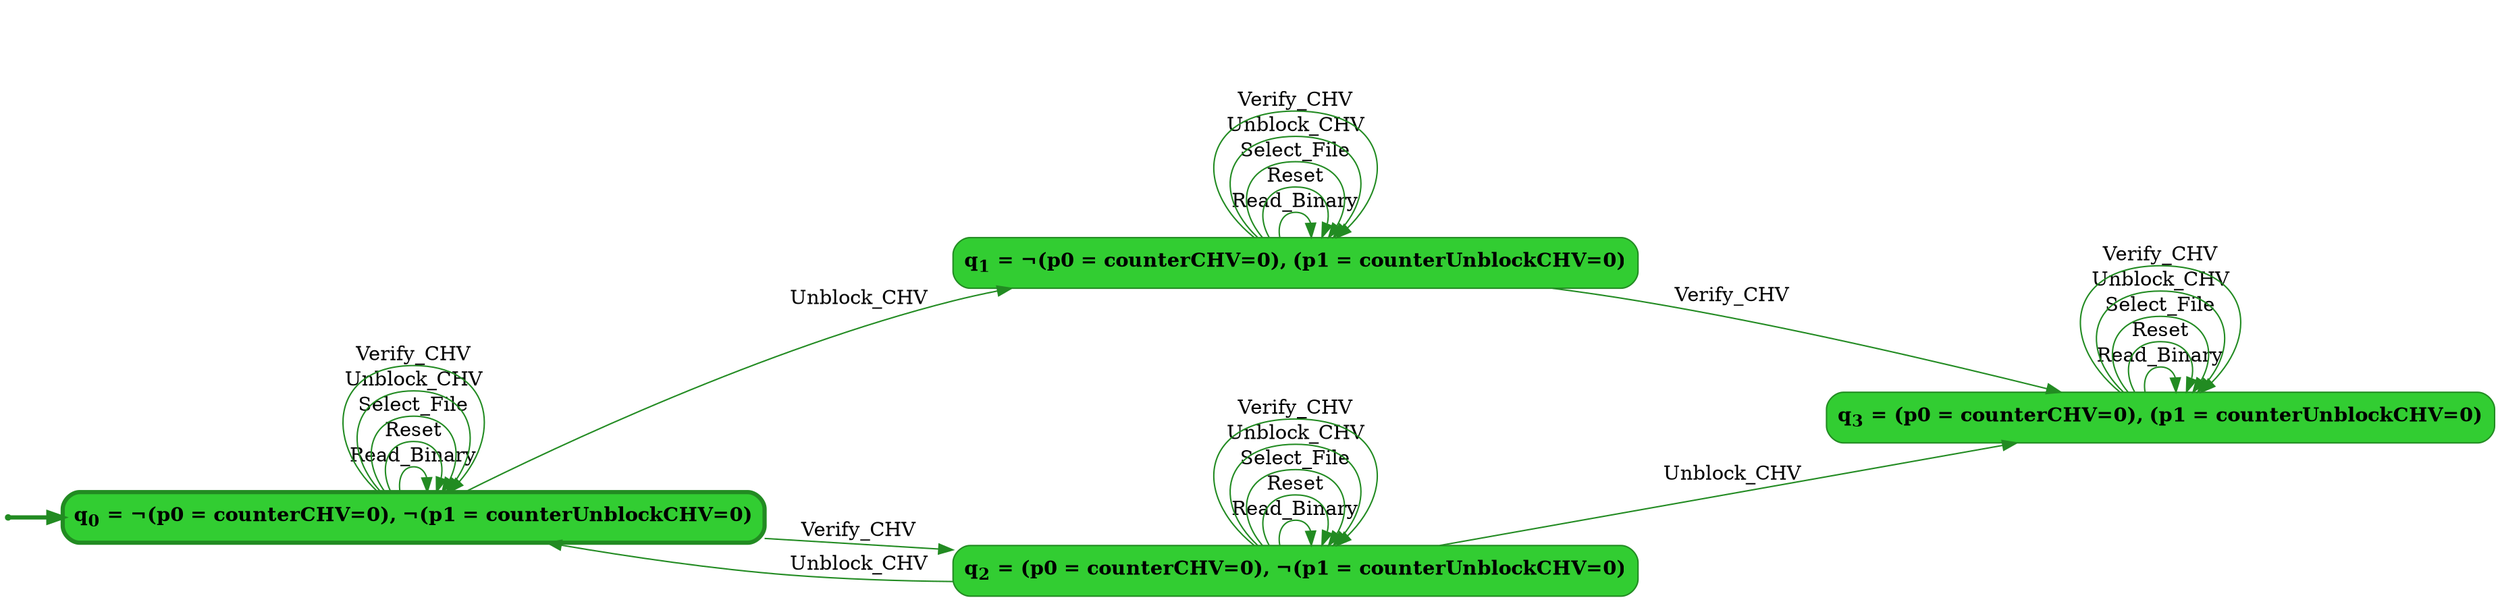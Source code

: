 digraph g {

	rankdir="LR"

	__invisible__[shape="point", color="forestgreen"]
	q0[label=<<b>q<sub>0</sub> = ¬(p0 = counterCHV=0), ¬(p1 = counterUnblockCHV=0)</b>>, shape="box", style="rounded, filled", fillcolor="limegreen", color="forestgreen", penwidth=3] // Initial
	q1[label=<<b>q<sub>1</sub> = ¬(p0 = counterCHV=0), (p1 = counterUnblockCHV=0)</b>>, shape="box", style="rounded, filled", fillcolor="limegreen", color="forestgreen"]
	q3[label=<<b>q<sub>3</sub> = (p0 = counterCHV=0), (p1 = counterUnblockCHV=0)</b>>, shape="box", style="rounded, filled", fillcolor="limegreen", color="forestgreen"]
	q2[label=<<b>q<sub>2</sub> = (p0 = counterCHV=0), ¬(p1 = counterUnblockCHV=0)</b>>, shape="box", style="rounded, filled", fillcolor="limegreen", color="forestgreen"]

	__invisible__ -> q0[penwidth=3, color="forestgreen"]
	q0 -> q0[label=<Read_Binary>, color="forestgreen"]
	q0 -> q0[label=<Reset>, color="forestgreen"]
	q0 -> q0[label=<Select_File>, color="forestgreen"]
	q0 -> q0[label=<Unblock_CHV>, color="forestgreen"]
	q0 -> q0[label=<Verify_CHV>, color="forestgreen"]
	q0 -> q1[label=<Unblock_CHV>, color="forestgreen"]
	q1 -> q1[label=<Read_Binary>, color="forestgreen"]
	q1 -> q1[label=<Reset>, color="forestgreen"]
	q1 -> q1[label=<Select_File>, color="forestgreen"]
	q1 -> q1[label=<Unblock_CHV>, color="forestgreen"]
	q1 -> q1[label=<Verify_CHV>, color="forestgreen"]
	q1 -> q3[label=<Verify_CHV>, color="forestgreen"]
	q3 -> q3[label=<Read_Binary>, color="forestgreen"]
	q3 -> q3[label=<Reset>, color="forestgreen"]
	q3 -> q3[label=<Select_File>, color="forestgreen"]
	q3 -> q3[label=<Unblock_CHV>, color="forestgreen"]
	q3 -> q3[label=<Verify_CHV>, color="forestgreen"]
	q0 -> q2[label=<Verify_CHV>, color="forestgreen"]
	q2 -> q2[label=<Read_Binary>, color="forestgreen"]
	q2 -> q2[label=<Reset>, color="forestgreen"]
	q2 -> q2[label=<Select_File>, color="forestgreen"]
	q2 -> q2[label=<Unblock_CHV>, color="forestgreen"]
	q2 -> q0[label=<Unblock_CHV>, color="forestgreen"]
	q2 -> q3[label=<Unblock_CHV>, color="forestgreen"]
	q2 -> q2[label=<Verify_CHV>, color="forestgreen"]

}
